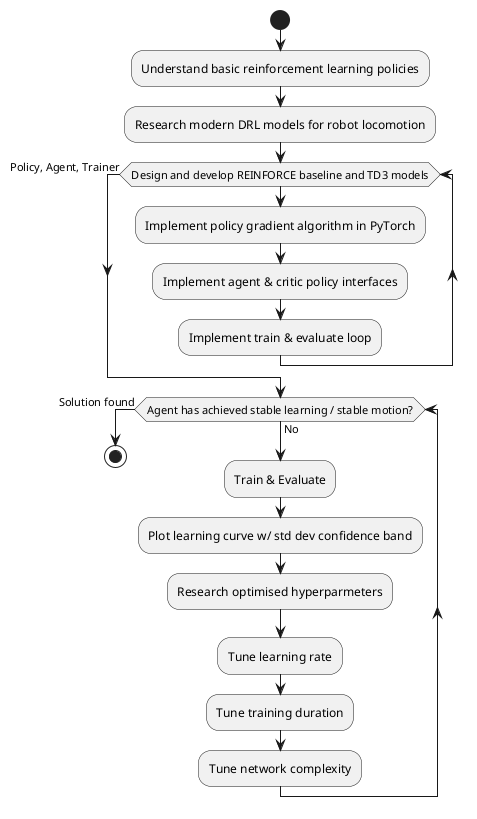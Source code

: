 @startuml

start

:Understand basic reinforcement learning policies;
:Research modern DRL models for robot locomotion;

while (Design and develop REINFORCE baseline and TD3 models)
    :Implement policy gradient algorithm in PyTorch;
    :Implement agent & critic policy interfaces;
    :Implement train & evaluate loop;
endwhile (Policy, Agent, Trainer)

while (Agent has achieved stable learning / stable motion?) is (No)
    :Train & Evaluate;
    :Plot learning curve w/ std dev confidence band;
    :Research optimised hyperparmeters;
    :Tune learning rate;
    :Tune training duration;
    :Tune network complexity;
endwhile (Solution found)

stop

@enduml